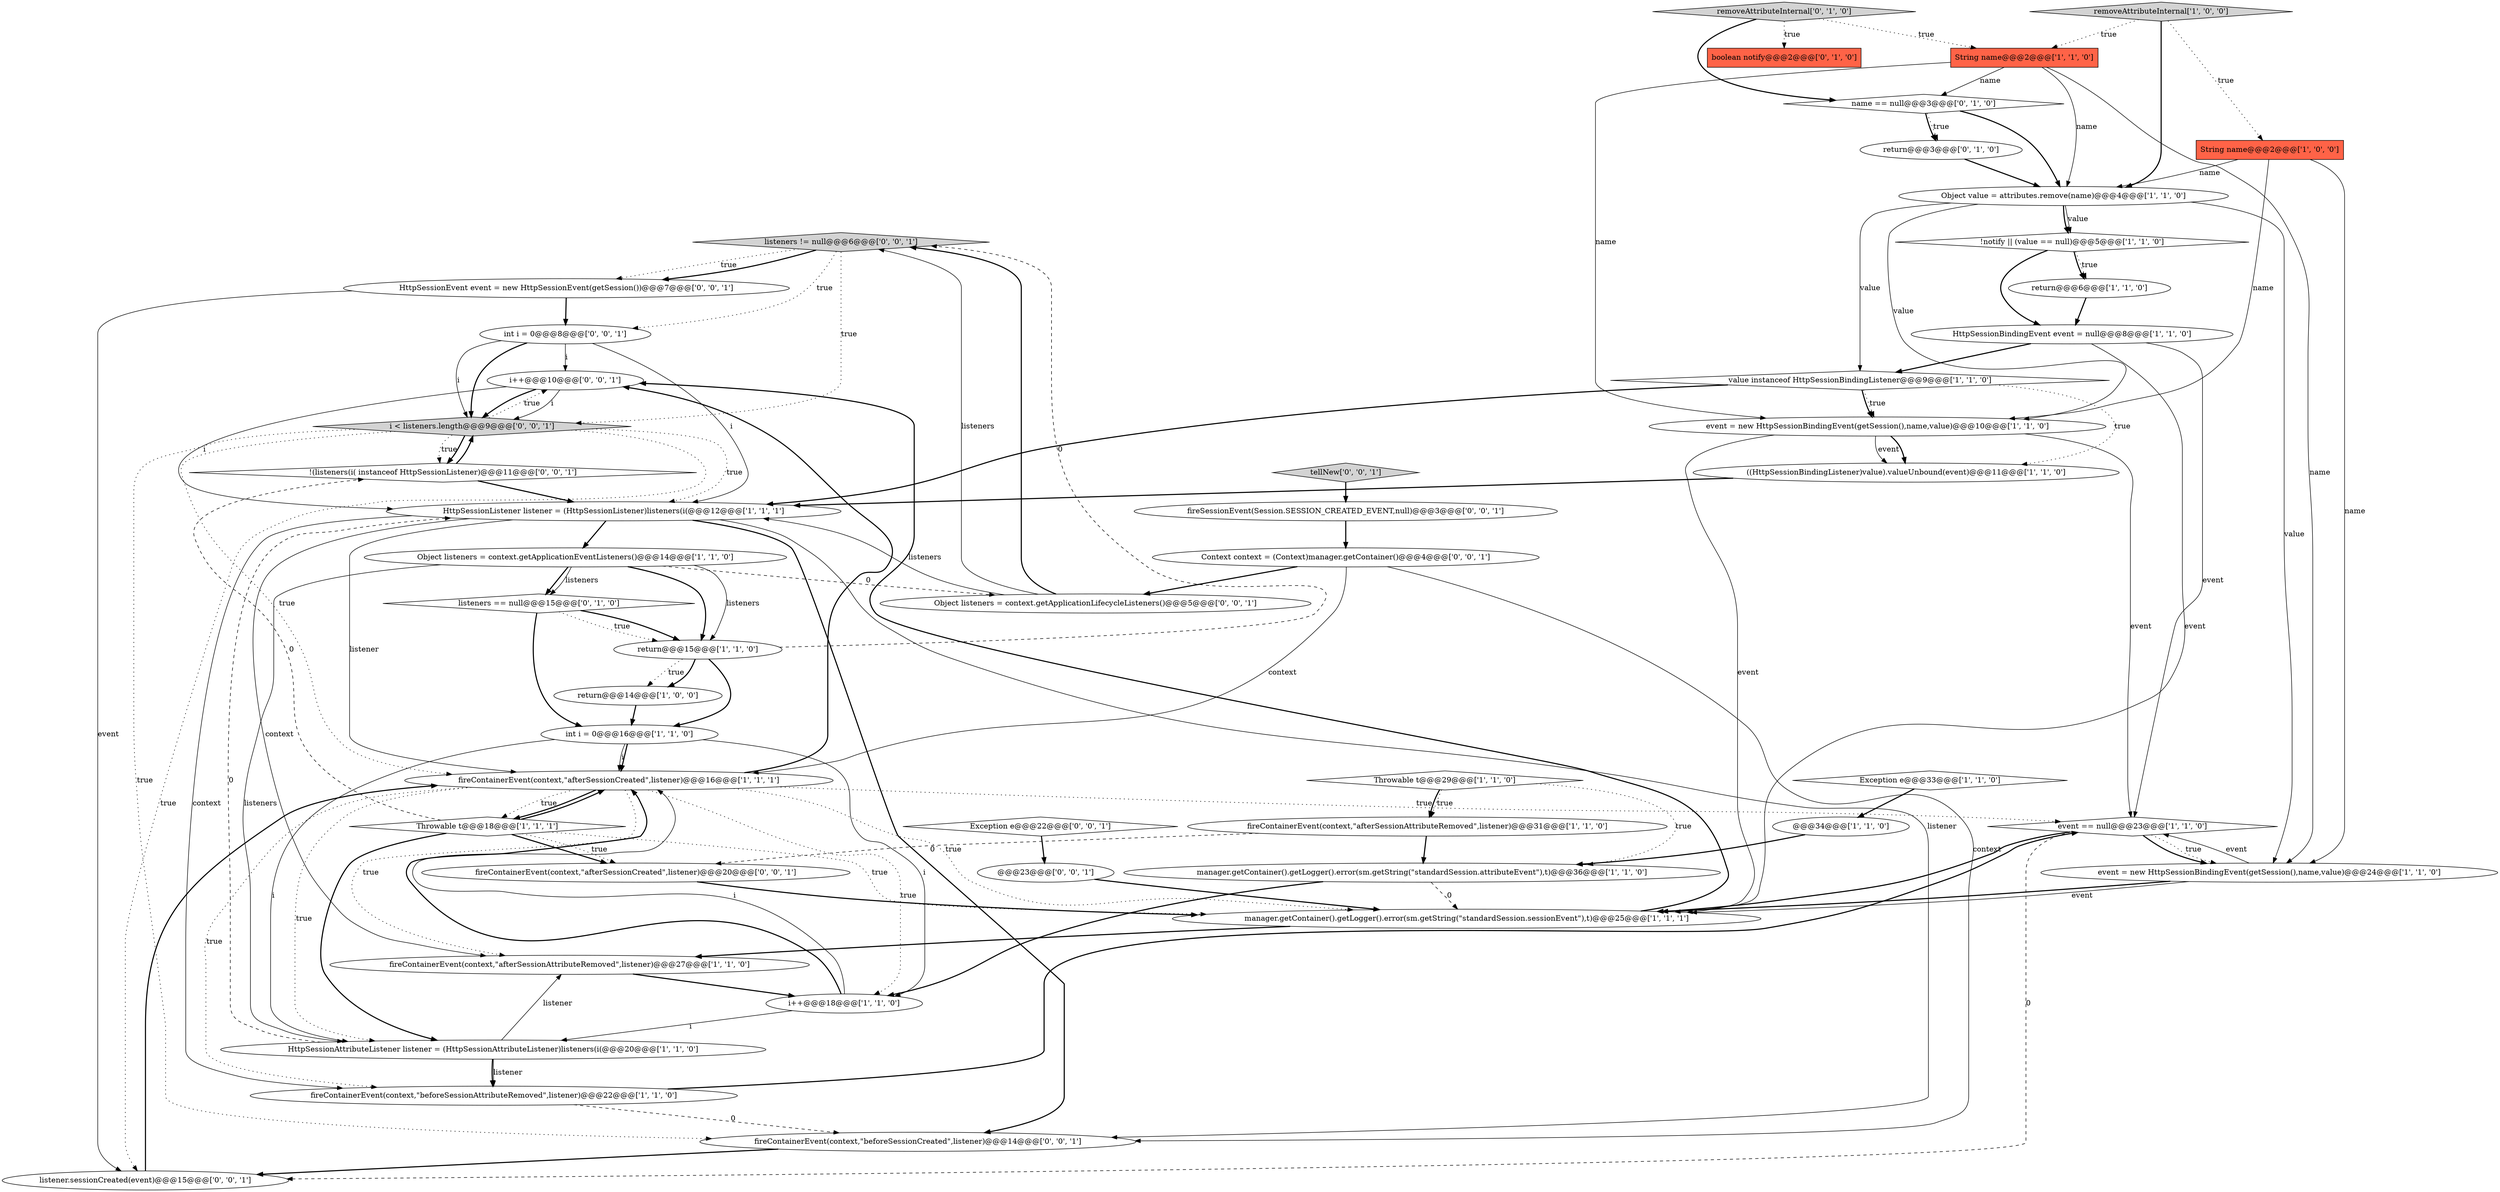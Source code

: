 digraph {
38 [style = filled, label = "listeners != null@@@6@@@['0', '0', '1']", fillcolor = lightgray, shape = diamond image = "AAA0AAABBB3BBB"];
46 [style = filled, label = "@@@23@@@['0', '0', '1']", fillcolor = white, shape = ellipse image = "AAA0AAABBB3BBB"];
27 [style = filled, label = "String name@@@2@@@['1', '1', '0']", fillcolor = tomato, shape = box image = "AAA0AAABBB1BBB"];
45 [style = filled, label = "fireSessionEvent(Session.SESSION_CREATED_EVENT,null)@@@3@@@['0', '0', '1']", fillcolor = white, shape = ellipse image = "AAA0AAABBB3BBB"];
34 [style = filled, label = "int i = 0@@@8@@@['0', '0', '1']", fillcolor = white, shape = ellipse image = "AAA0AAABBB3BBB"];
13 [style = filled, label = "HttpSessionBindingEvent event = null@@@8@@@['1', '1', '0']", fillcolor = white, shape = ellipse image = "AAA0AAABBB1BBB"];
16 [style = filled, label = "int i = 0@@@16@@@['1', '1', '0']", fillcolor = white, shape = ellipse image = "AAA0AAABBB1BBB"];
15 [style = filled, label = "event == null@@@23@@@['1', '1', '0']", fillcolor = white, shape = diamond image = "AAA0AAABBB1BBB"];
29 [style = filled, label = "return@@@3@@@['0', '1', '0']", fillcolor = white, shape = ellipse image = "AAA0AAABBB2BBB"];
24 [style = filled, label = "return@@@6@@@['1', '1', '0']", fillcolor = white, shape = ellipse image = "AAA0AAABBB1BBB"];
19 [style = filled, label = "HttpSessionAttributeListener listener = (HttpSessionAttributeListener)listeners(i(@@@20@@@['1', '1', '0']", fillcolor = white, shape = ellipse image = "AAA0AAABBB1BBB"];
48 [style = filled, label = "i++@@@10@@@['0', '0', '1']", fillcolor = white, shape = ellipse image = "AAA0AAABBB3BBB"];
5 [style = filled, label = "event = new HttpSessionBindingEvent(getSession(),name,value)@@@10@@@['1', '1', '0']", fillcolor = white, shape = ellipse image = "AAA0AAABBB1BBB"];
4 [style = filled, label = "manager.getContainer().getLogger().error(sm.getString(\"standardSession.attributeEvent\"),t)@@@36@@@['1', '1', '0']", fillcolor = white, shape = ellipse image = "AAA0AAABBB1BBB"];
2 [style = filled, label = "fireContainerEvent(context,\"afterSessionCreated\",listener)@@@16@@@['1', '1', '1']", fillcolor = white, shape = ellipse image = "AAA0AAABBB1BBB"];
7 [style = filled, label = "!notify || (value == null)@@@5@@@['1', '1', '0']", fillcolor = white, shape = diamond image = "AAA0AAABBB1BBB"];
22 [style = filled, label = "value instanceof HttpSessionBindingListener@@@9@@@['1', '1', '0']", fillcolor = white, shape = diamond image = "AAA0AAABBB1BBB"];
36 [style = filled, label = "Exception e@@@22@@@['0', '0', '1']", fillcolor = white, shape = diamond image = "AAA0AAABBB3BBB"];
20 [style = filled, label = "fireContainerEvent(context,\"afterSessionAttributeRemoved\",listener)@@@31@@@['1', '1', '0']", fillcolor = white, shape = ellipse image = "AAA0AAABBB1BBB"];
8 [style = filled, label = "Throwable t@@@18@@@['1', '1', '1']", fillcolor = white, shape = diamond image = "AAA0AAABBB1BBB"];
17 [style = filled, label = "fireContainerEvent(context,\"beforeSessionAttributeRemoved\",listener)@@@22@@@['1', '1', '0']", fillcolor = white, shape = ellipse image = "AAA0AAABBB1BBB"];
0 [style = filled, label = "@@@34@@@['1', '1', '0']", fillcolor = white, shape = ellipse image = "AAA0AAABBB1BBB"];
44 [style = filled, label = "Context context = (Context)manager.getContainer()@@@4@@@['0', '0', '1']", fillcolor = white, shape = ellipse image = "AAA0AAABBB3BBB"];
41 [style = filled, label = "fireContainerEvent(context,\"beforeSessionCreated\",listener)@@@14@@@['0', '0', '1']", fillcolor = white, shape = ellipse image = "AAA0AAABBB3BBB"];
1 [style = filled, label = "manager.getContainer().getLogger().error(sm.getString(\"standardSession.sessionEvent\"),t)@@@25@@@['1', '1', '1']", fillcolor = white, shape = ellipse image = "AAA0AAABBB1BBB"];
18 [style = filled, label = "i++@@@18@@@['1', '1', '0']", fillcolor = white, shape = ellipse image = "AAA0AAABBB1BBB"];
21 [style = filled, label = "removeAttributeInternal['1', '0', '0']", fillcolor = lightgray, shape = diamond image = "AAA0AAABBB1BBB"];
37 [style = filled, label = "i < listeners.length@@@9@@@['0', '0', '1']", fillcolor = lightgray, shape = diamond image = "AAA0AAABBB3BBB"];
14 [style = filled, label = "HttpSessionListener listener = (HttpSessionListener)listeners(i(@@@12@@@['1', '1', '1']", fillcolor = white, shape = ellipse image = "AAA0AAABBB1BBB"];
43 [style = filled, label = "Object listeners = context.getApplicationLifecycleListeners()@@@5@@@['0', '0', '1']", fillcolor = white, shape = ellipse image = "AAA0AAABBB3BBB"];
30 [style = filled, label = "listeners == null@@@15@@@['0', '1', '0']", fillcolor = white, shape = diamond image = "AAA0AAABBB2BBB"];
23 [style = filled, label = "((HttpSessionBindingListener)value).valueUnbound(event)@@@11@@@['1', '1', '0']", fillcolor = white, shape = ellipse image = "AAA0AAABBB1BBB"];
3 [style = filled, label = "event = new HttpSessionBindingEvent(getSession(),name,value)@@@24@@@['1', '1', '0']", fillcolor = white, shape = ellipse image = "AAA0AAABBB1BBB"];
10 [style = filled, label = "fireContainerEvent(context,\"afterSessionAttributeRemoved\",listener)@@@27@@@['1', '1', '0']", fillcolor = white, shape = ellipse image = "AAA0AAABBB1BBB"];
42 [style = filled, label = "fireContainerEvent(context,\"afterSessionCreated\",listener)@@@20@@@['0', '0', '1']", fillcolor = white, shape = ellipse image = "AAA0AAABBB3BBB"];
31 [style = filled, label = "removeAttributeInternal['0', '1', '0']", fillcolor = lightgray, shape = diamond image = "AAA0AAABBB2BBB"];
39 [style = filled, label = "HttpSessionEvent event = new HttpSessionEvent(getSession())@@@7@@@['0', '0', '1']", fillcolor = white, shape = ellipse image = "AAA0AAABBB3BBB"];
32 [style = filled, label = "boolean notify@@@2@@@['0', '1', '0']", fillcolor = tomato, shape = box image = "AAA0AAABBB2BBB"];
28 [style = filled, label = "return@@@15@@@['1', '1', '0']", fillcolor = white, shape = ellipse image = "AAA0AAABBB1BBB"];
47 [style = filled, label = "tellNew['0', '0', '1']", fillcolor = lightgray, shape = diamond image = "AAA0AAABBB3BBB"];
33 [style = filled, label = "name == null@@@3@@@['0', '1', '0']", fillcolor = white, shape = diamond image = "AAA1AAABBB2BBB"];
40 [style = filled, label = "listener.sessionCreated(event)@@@15@@@['0', '0', '1']", fillcolor = white, shape = ellipse image = "AAA0AAABBB3BBB"];
11 [style = filled, label = "Throwable t@@@29@@@['1', '1', '0']", fillcolor = white, shape = diamond image = "AAA0AAABBB1BBB"];
35 [style = filled, label = "!(listeners(i( instanceof HttpSessionListener)@@@11@@@['0', '0', '1']", fillcolor = white, shape = diamond image = "AAA0AAABBB3BBB"];
26 [style = filled, label = "String name@@@2@@@['1', '0', '0']", fillcolor = tomato, shape = box image = "AAA0AAABBB1BBB"];
9 [style = filled, label = "Exception e@@@33@@@['1', '1', '0']", fillcolor = white, shape = diamond image = "AAA0AAABBB1BBB"];
25 [style = filled, label = "return@@@14@@@['1', '0', '0']", fillcolor = white, shape = ellipse image = "AAA0AAABBB1BBB"];
12 [style = filled, label = "Object value = attributes.remove(name)@@@4@@@['1', '1', '0']", fillcolor = white, shape = ellipse image = "AAA0AAABBB1BBB"];
6 [style = filled, label = "Object listeners = context.getApplicationEventListeners()@@@14@@@['1', '1', '0']", fillcolor = white, shape = ellipse image = "AAA0AAABBB1BBB"];
24->13 [style = bold, label=""];
48->14 [style = solid, label="i"];
7->24 [style = bold, label=""];
28->16 [style = bold, label=""];
15->1 [style = bold, label=""];
0->4 [style = bold, label=""];
19->17 [style = solid, label="listener"];
27->33 [style = solid, label="name"];
2->8 [style = dotted, label="true"];
37->35 [style = bold, label=""];
42->1 [style = bold, label=""];
38->39 [style = dotted, label="true"];
5->23 [style = solid, label="event"];
5->1 [style = solid, label="event"];
3->1 [style = bold, label=""];
10->18 [style = bold, label=""];
27->12 [style = solid, label="name"];
7->13 [style = bold, label=""];
2->48 [style = bold, label=""];
37->48 [style = dotted, label="true"];
25->16 [style = bold, label=""];
12->7 [style = solid, label="value"];
26->3 [style = solid, label="name"];
22->14 [style = bold, label=""];
36->46 [style = bold, label=""];
35->37 [style = bold, label=""];
34->48 [style = solid, label="i"];
31->32 [style = dotted, label="true"];
11->4 [style = dotted, label="true"];
29->12 [style = bold, label=""];
40->2 [style = bold, label=""];
3->1 [style = solid, label="event"];
31->33 [style = bold, label=""];
47->45 [style = bold, label=""];
37->14 [style = dotted, label="true"];
2->19 [style = dotted, label="true"];
33->29 [style = bold, label=""];
33->12 [style = bold, label=""];
38->39 [style = bold, label=""];
44->43 [style = bold, label=""];
41->40 [style = bold, label=""];
11->20 [style = bold, label=""];
16->19 [style = solid, label="i"];
1->10 [style = bold, label=""];
14->10 [style = solid, label="context"];
8->42 [style = bold, label=""];
18->2 [style = solid, label="i"];
6->43 [style = dashed, label="0"];
20->4 [style = bold, label=""];
31->27 [style = dotted, label="true"];
3->15 [style = solid, label="event"];
30->16 [style = bold, label=""];
14->41 [style = bold, label=""];
16->2 [style = bold, label=""];
2->1 [style = dotted, label="true"];
8->2 [style = bold, label=""];
37->41 [style = dotted, label="true"];
28->25 [style = dotted, label="true"];
17->15 [style = bold, label=""];
13->1 [style = solid, label="event"];
15->40 [style = dashed, label="0"];
14->2 [style = solid, label="listener"];
15->3 [style = bold, label=""];
7->24 [style = dotted, label="true"];
21->27 [style = dotted, label="true"];
30->28 [style = bold, label=""];
5->15 [style = solid, label="event"];
6->28 [style = solid, label="listeners"];
46->1 [style = bold, label=""];
37->35 [style = dotted, label="true"];
16->2 [style = solid, label="i"];
37->2 [style = dotted, label="true"];
8->35 [style = dashed, label="0"];
8->19 [style = bold, label=""];
22->23 [style = dotted, label="true"];
30->28 [style = dotted, label="true"];
37->40 [style = dotted, label="true"];
38->34 [style = dotted, label="true"];
45->44 [style = bold, label=""];
6->28 [style = bold, label=""];
14->41 [style = solid, label="listener"];
48->37 [style = solid, label="i"];
44->2 [style = solid, label="context"];
9->0 [style = bold, label=""];
2->8 [style = bold, label=""];
48->37 [style = bold, label=""];
6->19 [style = solid, label="listeners"];
2->15 [style = dotted, label="true"];
2->18 [style = dotted, label="true"];
27->3 [style = solid, label="name"];
19->17 [style = bold, label=""];
16->18 [style = solid, label="i"];
33->29 [style = dotted, label="true"];
12->22 [style = solid, label="value"];
34->14 [style = solid, label="i"];
11->20 [style = dotted, label="true"];
23->14 [style = bold, label=""];
26->12 [style = solid, label="name"];
22->5 [style = dotted, label="true"];
4->1 [style = dashed, label="0"];
14->17 [style = solid, label="context"];
38->37 [style = dotted, label="true"];
8->1 [style = dotted, label="true"];
6->30 [style = bold, label=""];
39->40 [style = solid, label="event"];
1->48 [style = bold, label=""];
19->14 [style = dashed, label="0"];
4->18 [style = bold, label=""];
12->5 [style = solid, label="value"];
2->17 [style = dotted, label="true"];
12->7 [style = bold, label=""];
22->5 [style = bold, label=""];
18->19 [style = solid, label="i"];
43->38 [style = solid, label="listeners"];
18->2 [style = bold, label=""];
13->15 [style = solid, label="event"];
39->34 [style = bold, label=""];
17->41 [style = dashed, label="0"];
8->42 [style = dotted, label="true"];
13->22 [style = bold, label=""];
28->38 [style = dashed, label="0"];
26->5 [style = solid, label="name"];
44->41 [style = solid, label="context"];
21->12 [style = bold, label=""];
2->10 [style = dotted, label="true"];
43->14 [style = solid, label="listeners"];
21->26 [style = dotted, label="true"];
5->23 [style = bold, label=""];
14->6 [style = bold, label=""];
20->42 [style = dashed, label="0"];
12->3 [style = solid, label="value"];
27->5 [style = solid, label="name"];
19->10 [style = solid, label="listener"];
43->38 [style = bold, label=""];
34->37 [style = solid, label="i"];
34->37 [style = bold, label=""];
28->25 [style = bold, label=""];
35->14 [style = bold, label=""];
6->30 [style = solid, label="listeners"];
15->3 [style = dotted, label="true"];
}
